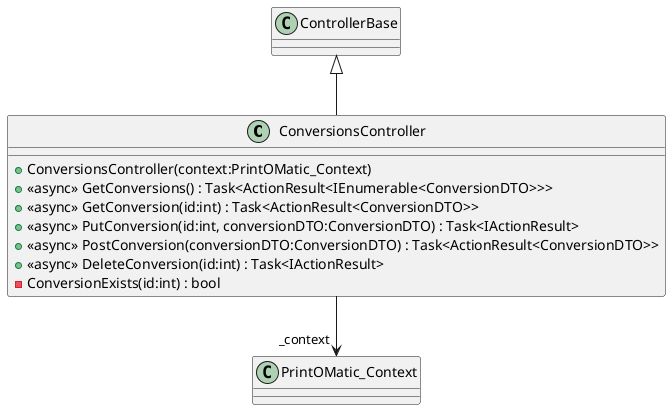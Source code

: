 @startuml
class ConversionsController {
    + ConversionsController(context:PrintOMatic_Context)
    + <<async>> GetConversions() : Task<ActionResult<IEnumerable<ConversionDTO>>>
    + <<async>> GetConversion(id:int) : Task<ActionResult<ConversionDTO>>
    + <<async>> PutConversion(id:int, conversionDTO:ConversionDTO) : Task<IActionResult>
    + <<async>> PostConversion(conversionDTO:ConversionDTO) : Task<ActionResult<ConversionDTO>>
    + <<async>> DeleteConversion(id:int) : Task<IActionResult>
    - ConversionExists(id:int) : bool
}
ControllerBase <|-- ConversionsController
ConversionsController --> "_context" PrintOMatic_Context
@enduml
